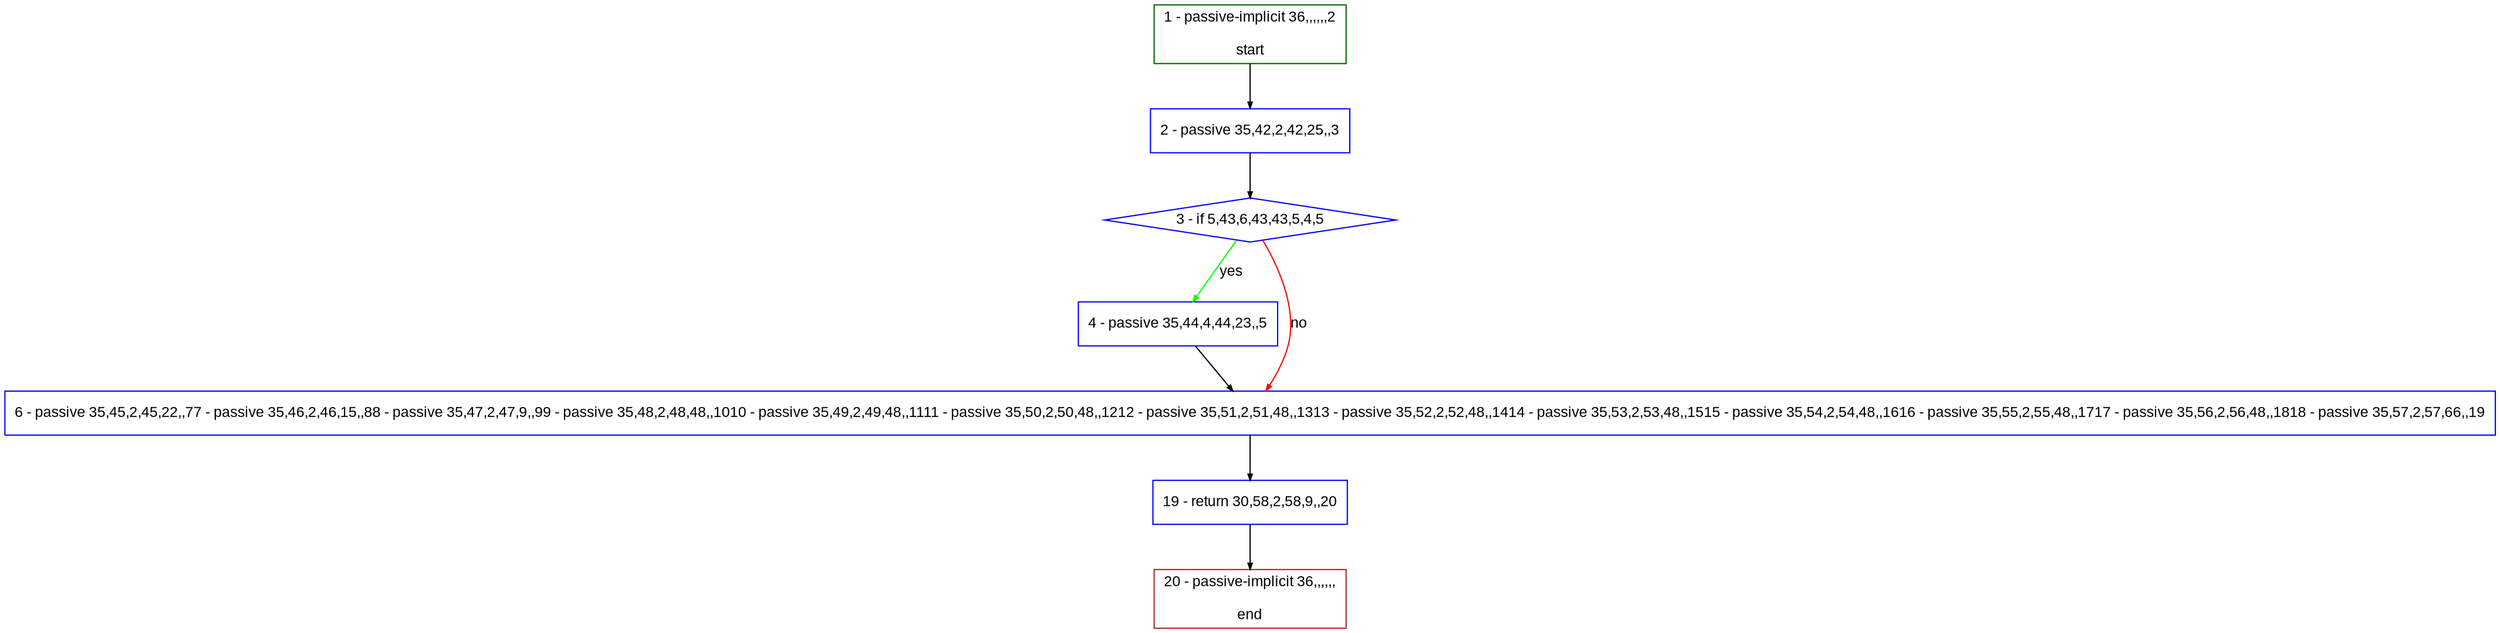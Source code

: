 digraph "" {
  graph [pack="true", label="", fontsize="12", packmode="clust", fontname="Arial", fillcolor="#FFFFCC", bgcolor="white", style="rounded,filled", compound="true"];
  node [node_initialized="no", label="", color="grey", fontsize="12", fillcolor="white", fontname="Arial", style="filled", shape="rectangle", compound="true", fixedsize="false"];
  edge [fontcolor="black", arrowhead="normal", arrowtail="none", arrowsize="0.5", ltail="", label="", color="black", fontsize="12", lhead="", fontname="Arial", dir="forward", compound="true"];
  __N1 [label="2 - passive 35,42,2,42,25,,3", color="#0000ff", fillcolor="#ffffff", style="filled", shape="box"];
  __N2 [label="1 - passive-implicit 36,,,,,,2\n\nstart", color="#006400", fillcolor="#ffffff", style="filled", shape="box"];
  __N3 [label="3 - if 5,43,6,43,43,5,4,5", color="#0000ff", fillcolor="#ffffff", style="filled", shape="diamond"];
  __N4 [label="4 - passive 35,44,4,44,23,,5", color="#0000ff", fillcolor="#ffffff", style="filled", shape="box"];
  __N5 [label="6 - passive 35,45,2,45,22,,77 - passive 35,46,2,46,15,,88 - passive 35,47,2,47,9,,99 - passive 35,48,2,48,48,,1010 - passive 35,49,2,49,48,,1111 - passive 35,50,2,50,48,,1212 - passive 35,51,2,51,48,,1313 - passive 35,52,2,52,48,,1414 - passive 35,53,2,53,48,,1515 - passive 35,54,2,54,48,,1616 - passive 35,55,2,55,48,,1717 - passive 35,56,2,56,48,,1818 - passive 35,57,2,57,66,,19", color="#0000ff", fillcolor="#ffffff", style="filled", shape="box"];
  __N6 [label="19 - return 30,58,2,58,9,,20", color="#0000ff", fillcolor="#ffffff", style="filled", shape="box"];
  __N7 [label="20 - passive-implicit 36,,,,,,\n\nend", color="#a52a2a", fillcolor="#ffffff", style="filled", shape="box"];
  __N2 -> __N1 [arrowhead="normal", arrowtail="none", color="#000000", label="", dir="forward"];
  __N1 -> __N3 [arrowhead="normal", arrowtail="none", color="#000000", label="", dir="forward"];
  __N3 -> __N4 [arrowhead="normal", arrowtail="none", color="#00ff00", label="yes", dir="forward"];
  __N3 -> __N5 [arrowhead="normal", arrowtail="none", color="#ff0000", label="no", dir="forward"];
  __N4 -> __N5 [arrowhead="normal", arrowtail="none", color="#000000", label="", dir="forward"];
  __N5 -> __N6 [arrowhead="normal", arrowtail="none", color="#000000", label="", dir="forward"];
  __N6 -> __N7 [arrowhead="normal", arrowtail="none", color="#000000", label="", dir="forward"];
}

